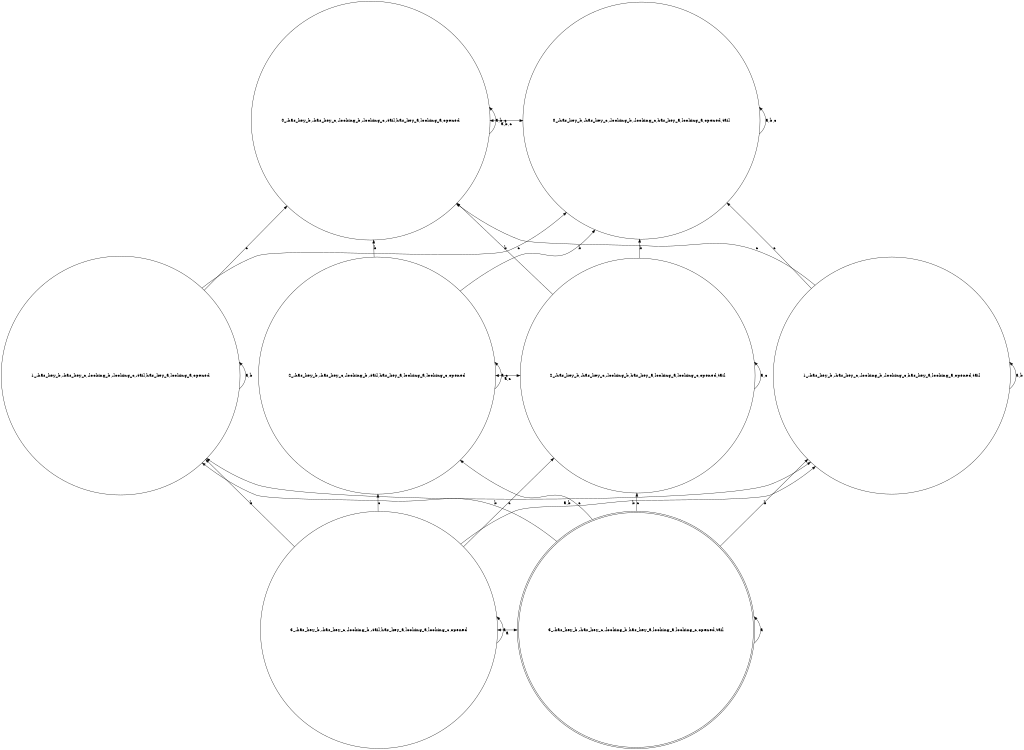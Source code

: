 digraph K_structure{
	rankdir=BT;
	size="8,5"
//WORLDS List:
	node [shape = circle] "0_-has_key_b,-has_key_c,-looking_b,-looking_c,has_key_a,looking_a,opened,tail";// (,-has_key_b,-has_key_c,-looking_b,-looking_c,has_key_a,looking_a,opened,tail)
	node [shape = circle] "1_-has_key_b,-has_key_c,-looking_b,-looking_c,has_key_a,looking_a,opened,tail";// (-has_key_b,-has_key_c,-looking_b,-looking_c,has_key_a,looking_a,opened,tail)
	node [shape = circle] "2_-has_key_b,-has_key_c,-looking_b,has_key_a,looking_a,looking_c,opened,tail";// (,-has_key_b,-has_key_c,-looking_b,has_key_a,looking_a,looking_c,opened,tail)
	node [shape = doublecircle] "3_-has_key_b,-has_key_c,-looking_b,has_key_a,looking_a,looking_c,opened,tail";// (-has_key_b,-has_key_c,-looking_b,has_key_a,looking_a,looking_c,opened,tail)
	node [shape = circle] "0_-has_key_b,-has_key_c,-looking_b,-looking_c,-tail,has_key_a,looking_a,opened";// (,-has_key_b,-has_key_c,-looking_b,-looking_c,-tail,has_key_a,looking_a,opened)
	node [shape = circle] "1_-has_key_b,-has_key_c,-looking_b,-looking_c,-tail,has_key_a,looking_a,opened";// (-has_key_b,-has_key_c,-looking_b,-looking_c,-tail,has_key_a,looking_a,opened)
	node [shape = circle] "2_-has_key_b,-has_key_c,-looking_b,-tail,has_key_a,looking_a,looking_c,opened";// (,-has_key_b,-has_key_c,-looking_b,-tail,has_key_a,looking_a,looking_c,opened)
	node [shape = circle] "3_-has_key_b,-has_key_c,-looking_b,-tail,has_key_a,looking_a,looking_c,opened";// (-has_key_b,-has_key_c,-looking_b,-tail,has_key_a,looking_a,looking_c,opened)


//RANKS List:
	{rank = same; "0_-has_key_b,-has_key_c,-looking_b,-looking_c,has_key_a,looking_a,opened,tail"; "0_-has_key_b,-has_key_c,-looking_b,-looking_c,-tail,has_key_a,looking_a,opened"; }
	{rank = same; "2_-has_key_b,-has_key_c,-looking_b,has_key_a,looking_a,looking_c,opened,tail"; "2_-has_key_b,-has_key_c,-looking_b,-tail,has_key_a,looking_a,looking_c,opened"; }
	{rank = same; "1_-has_key_b,-has_key_c,-looking_b,-looking_c,has_key_a,looking_a,opened,tail"; "1_-has_key_b,-has_key_c,-looking_b,-looking_c,-tail,has_key_a,looking_a,opened"; }
	{rank = same; "3_-has_key_b,-has_key_c,-looking_b,has_key_a,looking_a,looking_c,opened,tail"; "3_-has_key_b,-has_key_c,-looking_b,-tail,has_key_a,looking_a,looking_c,opened"; }


//EDGES List:
	"0_-has_key_b,-has_key_c,-looking_b,-looking_c,-tail,has_key_a,looking_a,opened" -> "0_-has_key_b,-has_key_c,-looking_b,-looking_c,-tail,has_key_a,looking_a,opened" [ label = "a,b,c" ];
	"0_-has_key_b,-has_key_c,-looking_b,-looking_c,has_key_a,looking_a,opened,tail" -> "0_-has_key_b,-has_key_c,-looking_b,-looking_c,has_key_a,looking_a,opened,tail" [ label = "a,b,c" ];
	"1_-has_key_b,-has_key_c,-looking_b,-looking_c,-tail,has_key_a,looking_a,opened" -> "0_-has_key_b,-has_key_c,-looking_b,-looking_c,-tail,has_key_a,looking_a,opened" [ label = "c" ];
	"1_-has_key_b,-has_key_c,-looking_b,-looking_c,-tail,has_key_a,looking_a,opened" -> "0_-has_key_b,-has_key_c,-looking_b,-looking_c,has_key_a,looking_a,opened,tail" [ label = "c" ];
	"1_-has_key_b,-has_key_c,-looking_b,-looking_c,-tail,has_key_a,looking_a,opened" -> "1_-has_key_b,-has_key_c,-looking_b,-looking_c,-tail,has_key_a,looking_a,opened" [ label = "a,b" ];
	"1_-has_key_b,-has_key_c,-looking_b,-looking_c,has_key_a,looking_a,opened,tail" -> "0_-has_key_b,-has_key_c,-looking_b,-looking_c,-tail,has_key_a,looking_a,opened" [ label = "c" ];
	"1_-has_key_b,-has_key_c,-looking_b,-looking_c,has_key_a,looking_a,opened,tail" -> "0_-has_key_b,-has_key_c,-looking_b,-looking_c,has_key_a,looking_a,opened,tail" [ label = "c" ];
	"1_-has_key_b,-has_key_c,-looking_b,-looking_c,has_key_a,looking_a,opened,tail" -> "1_-has_key_b,-has_key_c,-looking_b,-looking_c,has_key_a,looking_a,opened,tail" [ label = "a,b" ];
	"2_-has_key_b,-has_key_c,-looking_b,-tail,has_key_a,looking_a,looking_c,opened" -> "0_-has_key_b,-has_key_c,-looking_b,-looking_c,-tail,has_key_a,looking_a,opened" [ label = "b" ];
	"2_-has_key_b,-has_key_c,-looking_b,-tail,has_key_a,looking_a,looking_c,opened" -> "0_-has_key_b,-has_key_c,-looking_b,-looking_c,has_key_a,looking_a,opened,tail" [ label = "b" ];
	"2_-has_key_b,-has_key_c,-looking_b,-tail,has_key_a,looking_a,looking_c,opened" -> "2_-has_key_b,-has_key_c,-looking_b,-tail,has_key_a,looking_a,looking_c,opened" [ label = "a,c" ];
	"2_-has_key_b,-has_key_c,-looking_b,has_key_a,looking_a,looking_c,opened,tail" -> "0_-has_key_b,-has_key_c,-looking_b,-looking_c,-tail,has_key_a,looking_a,opened" [ label = "b" ];
	"2_-has_key_b,-has_key_c,-looking_b,has_key_a,looking_a,looking_c,opened,tail" -> "0_-has_key_b,-has_key_c,-looking_b,-looking_c,has_key_a,looking_a,opened,tail" [ label = "b" ];
	"2_-has_key_b,-has_key_c,-looking_b,has_key_a,looking_a,looking_c,opened,tail" -> "2_-has_key_b,-has_key_c,-looking_b,has_key_a,looking_a,looking_c,opened,tail" [ label = "a,c" ];
	"3_-has_key_b,-has_key_c,-looking_b,-tail,has_key_a,looking_a,looking_c,opened" -> "1_-has_key_b,-has_key_c,-looking_b,-looking_c,-tail,has_key_a,looking_a,opened" [ label = "b" ];
	"3_-has_key_b,-has_key_c,-looking_b,-tail,has_key_a,looking_a,looking_c,opened" -> "1_-has_key_b,-has_key_c,-looking_b,-looking_c,has_key_a,looking_a,opened,tail" [ label = "b" ];
	"3_-has_key_b,-has_key_c,-looking_b,-tail,has_key_a,looking_a,looking_c,opened" -> "2_-has_key_b,-has_key_c,-looking_b,-tail,has_key_a,looking_a,looking_c,opened" [ label = "c" ];
	"3_-has_key_b,-has_key_c,-looking_b,-tail,has_key_a,looking_a,looking_c,opened" -> "2_-has_key_b,-has_key_c,-looking_b,has_key_a,looking_a,looking_c,opened,tail" [ label = "c" ];
	"3_-has_key_b,-has_key_c,-looking_b,-tail,has_key_a,looking_a,looking_c,opened" -> "3_-has_key_b,-has_key_c,-looking_b,-tail,has_key_a,looking_a,looking_c,opened" [ label = "a" ];
	"3_-has_key_b,-has_key_c,-looking_b,has_key_a,looking_a,looking_c,opened,tail" -> "1_-has_key_b,-has_key_c,-looking_b,-looking_c,-tail,has_key_a,looking_a,opened" [ label = "b" ];
	"3_-has_key_b,-has_key_c,-looking_b,has_key_a,looking_a,looking_c,opened,tail" -> "1_-has_key_b,-has_key_c,-looking_b,-looking_c,has_key_a,looking_a,opened,tail" [ label = "b" ];
	"3_-has_key_b,-has_key_c,-looking_b,has_key_a,looking_a,looking_c,opened,tail" -> "2_-has_key_b,-has_key_c,-looking_b,-tail,has_key_a,looking_a,looking_c,opened" [ label = "c" ];
	"3_-has_key_b,-has_key_c,-looking_b,has_key_a,looking_a,looking_c,opened,tail" -> "2_-has_key_b,-has_key_c,-looking_b,has_key_a,looking_a,looking_c,opened,tail" [ label = "c" ];
	"3_-has_key_b,-has_key_c,-looking_b,has_key_a,looking_a,looking_c,opened,tail" -> "3_-has_key_b,-has_key_c,-looking_b,has_key_a,looking_a,looking_c,opened,tail" [ label = "a" ];
	"0_-has_key_b,-has_key_c,-looking_b,-looking_c,-tail,has_key_a,looking_a,opened" -> "0_-has_key_b,-has_key_c,-looking_b,-looking_c,has_key_a,looking_a,opened,tail" [ dir=both label = "a,b,c" ];
	"1_-has_key_b,-has_key_c,-looking_b,-looking_c,-tail,has_key_a,looking_a,opened" -> "1_-has_key_b,-has_key_c,-looking_b,-looking_c,has_key_a,looking_a,opened,tail" [ dir=both label = "a,b" ];
	"2_-has_key_b,-has_key_c,-looking_b,-tail,has_key_a,looking_a,looking_c,opened" -> "2_-has_key_b,-has_key_c,-looking_b,has_key_a,looking_a,looking_c,opened,tail" [ dir=both label = "a,c" ];
	"3_-has_key_b,-has_key_c,-looking_b,-tail,has_key_a,looking_a,looking_c,opened" -> "3_-has_key_b,-has_key_c,-looking_b,has_key_a,looking_a,looking_c,opened,tail" [ dir=both label = "a" ];
}

